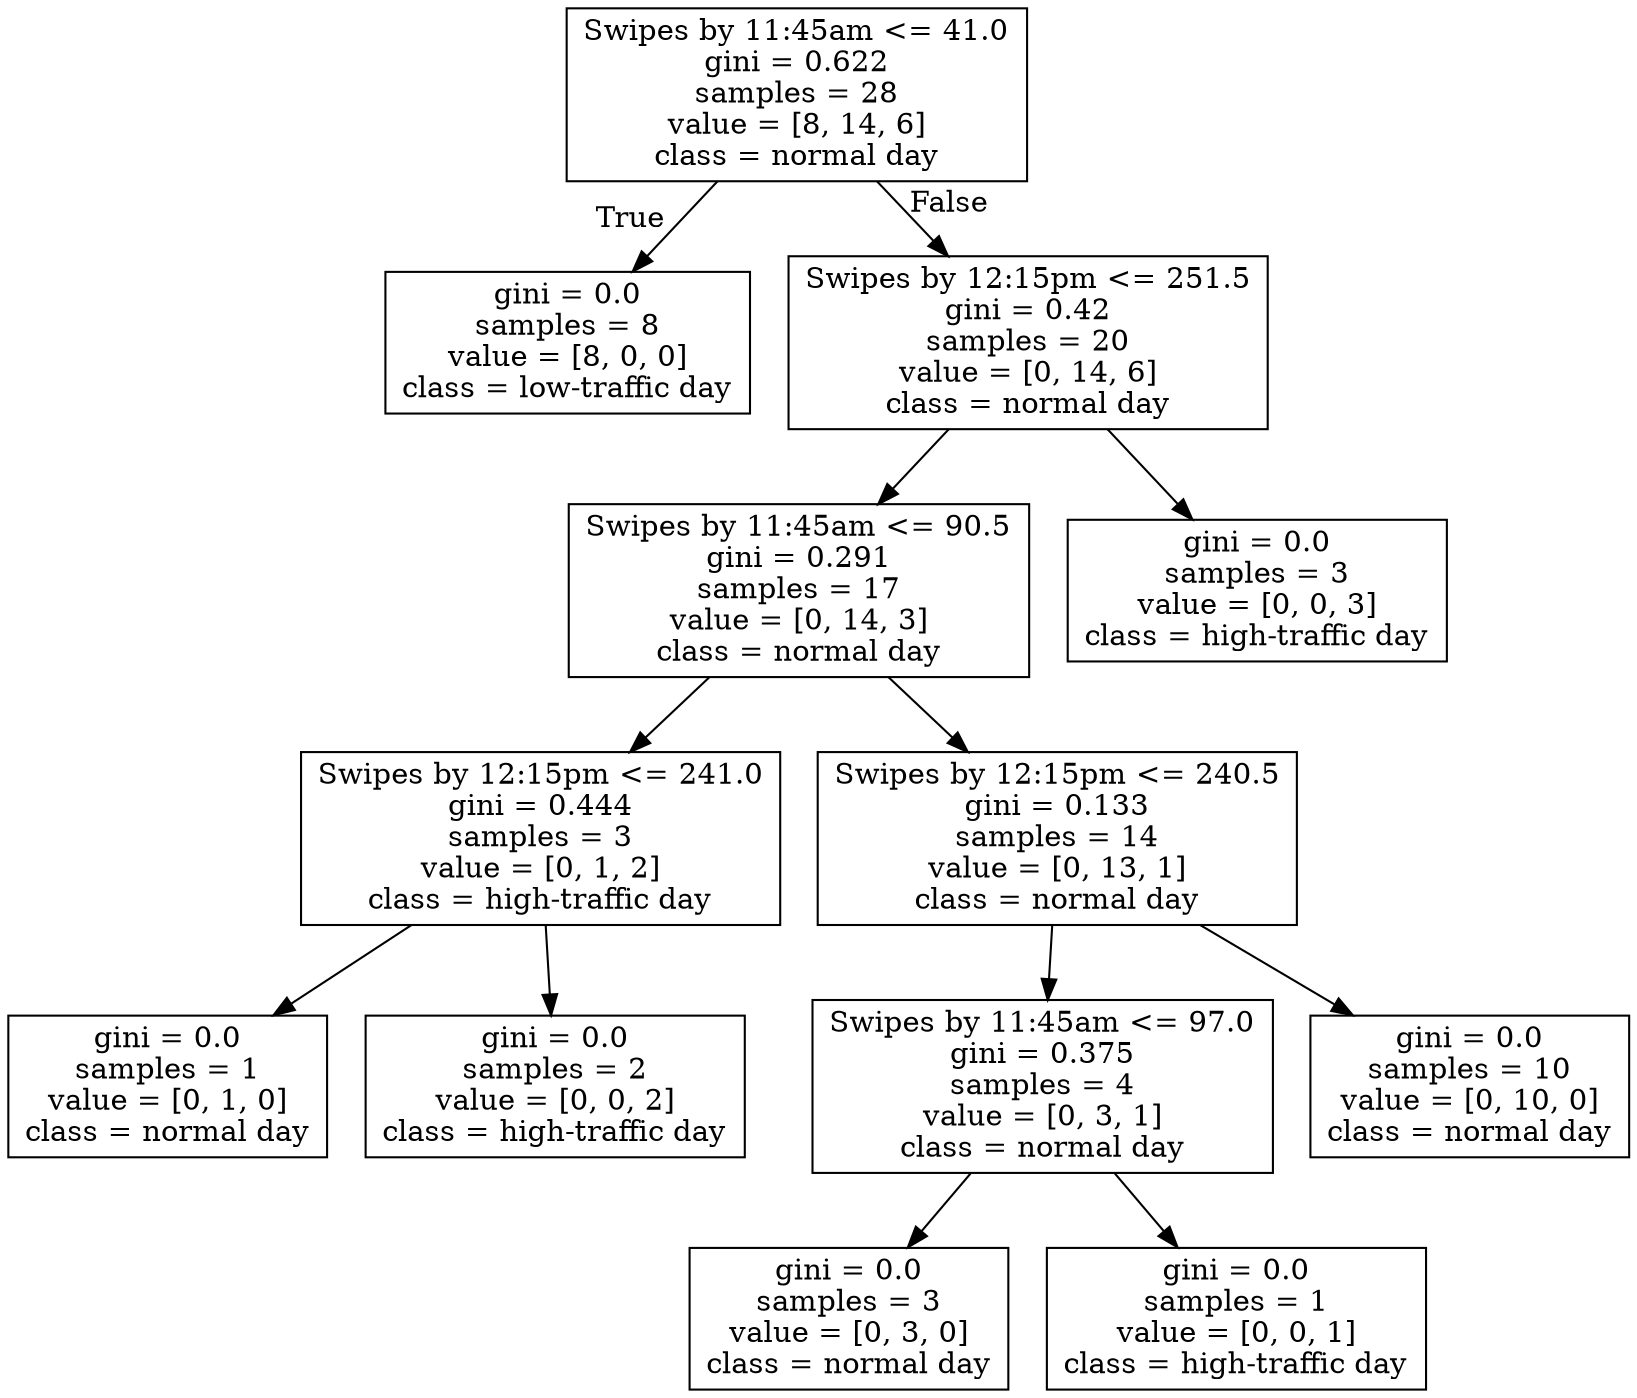 digraph Tree {
node [shape=box] ;
0 [label="Swipes by 11:45am <= 41.0\ngini = 0.622\nsamples = 28\nvalue = [8, 14, 6]\nclass = normal day"] ;
1 [label="gini = 0.0\nsamples = 8\nvalue = [8, 0, 0]\nclass = low-traffic day"] ;
0 -> 1 [labeldistance=2.5, labelangle=45, headlabel="True"] ;
2 [label="Swipes by 12:15pm <= 251.5\ngini = 0.42\nsamples = 20\nvalue = [0, 14, 6]\nclass = normal day"] ;
0 -> 2 [labeldistance=2.5, labelangle=-45, headlabel="False"] ;
3 [label="Swipes by 11:45am <= 90.5\ngini = 0.291\nsamples = 17\nvalue = [0, 14, 3]\nclass = normal day"] ;
2 -> 3 ;
4 [label="Swipes by 12:15pm <= 241.0\ngini = 0.444\nsamples = 3\nvalue = [0, 1, 2]\nclass = high-traffic day"] ;
3 -> 4 ;
5 [label="gini = 0.0\nsamples = 1\nvalue = [0, 1, 0]\nclass = normal day"] ;
4 -> 5 ;
6 [label="gini = 0.0\nsamples = 2\nvalue = [0, 0, 2]\nclass = high-traffic day"] ;
4 -> 6 ;
7 [label="Swipes by 12:15pm <= 240.5\ngini = 0.133\nsamples = 14\nvalue = [0, 13, 1]\nclass = normal day"] ;
3 -> 7 ;
8 [label="Swipes by 11:45am <= 97.0\ngini = 0.375\nsamples = 4\nvalue = [0, 3, 1]\nclass = normal day"] ;
7 -> 8 ;
9 [label="gini = 0.0\nsamples = 3\nvalue = [0, 3, 0]\nclass = normal day"] ;
8 -> 9 ;
10 [label="gini = 0.0\nsamples = 1\nvalue = [0, 0, 1]\nclass = high-traffic day"] ;
8 -> 10 ;
11 [label="gini = 0.0\nsamples = 10\nvalue = [0, 10, 0]\nclass = normal day"] ;
7 -> 11 ;
12 [label="gini = 0.0\nsamples = 3\nvalue = [0, 0, 3]\nclass = high-traffic day"] ;
2 -> 12 ;
}